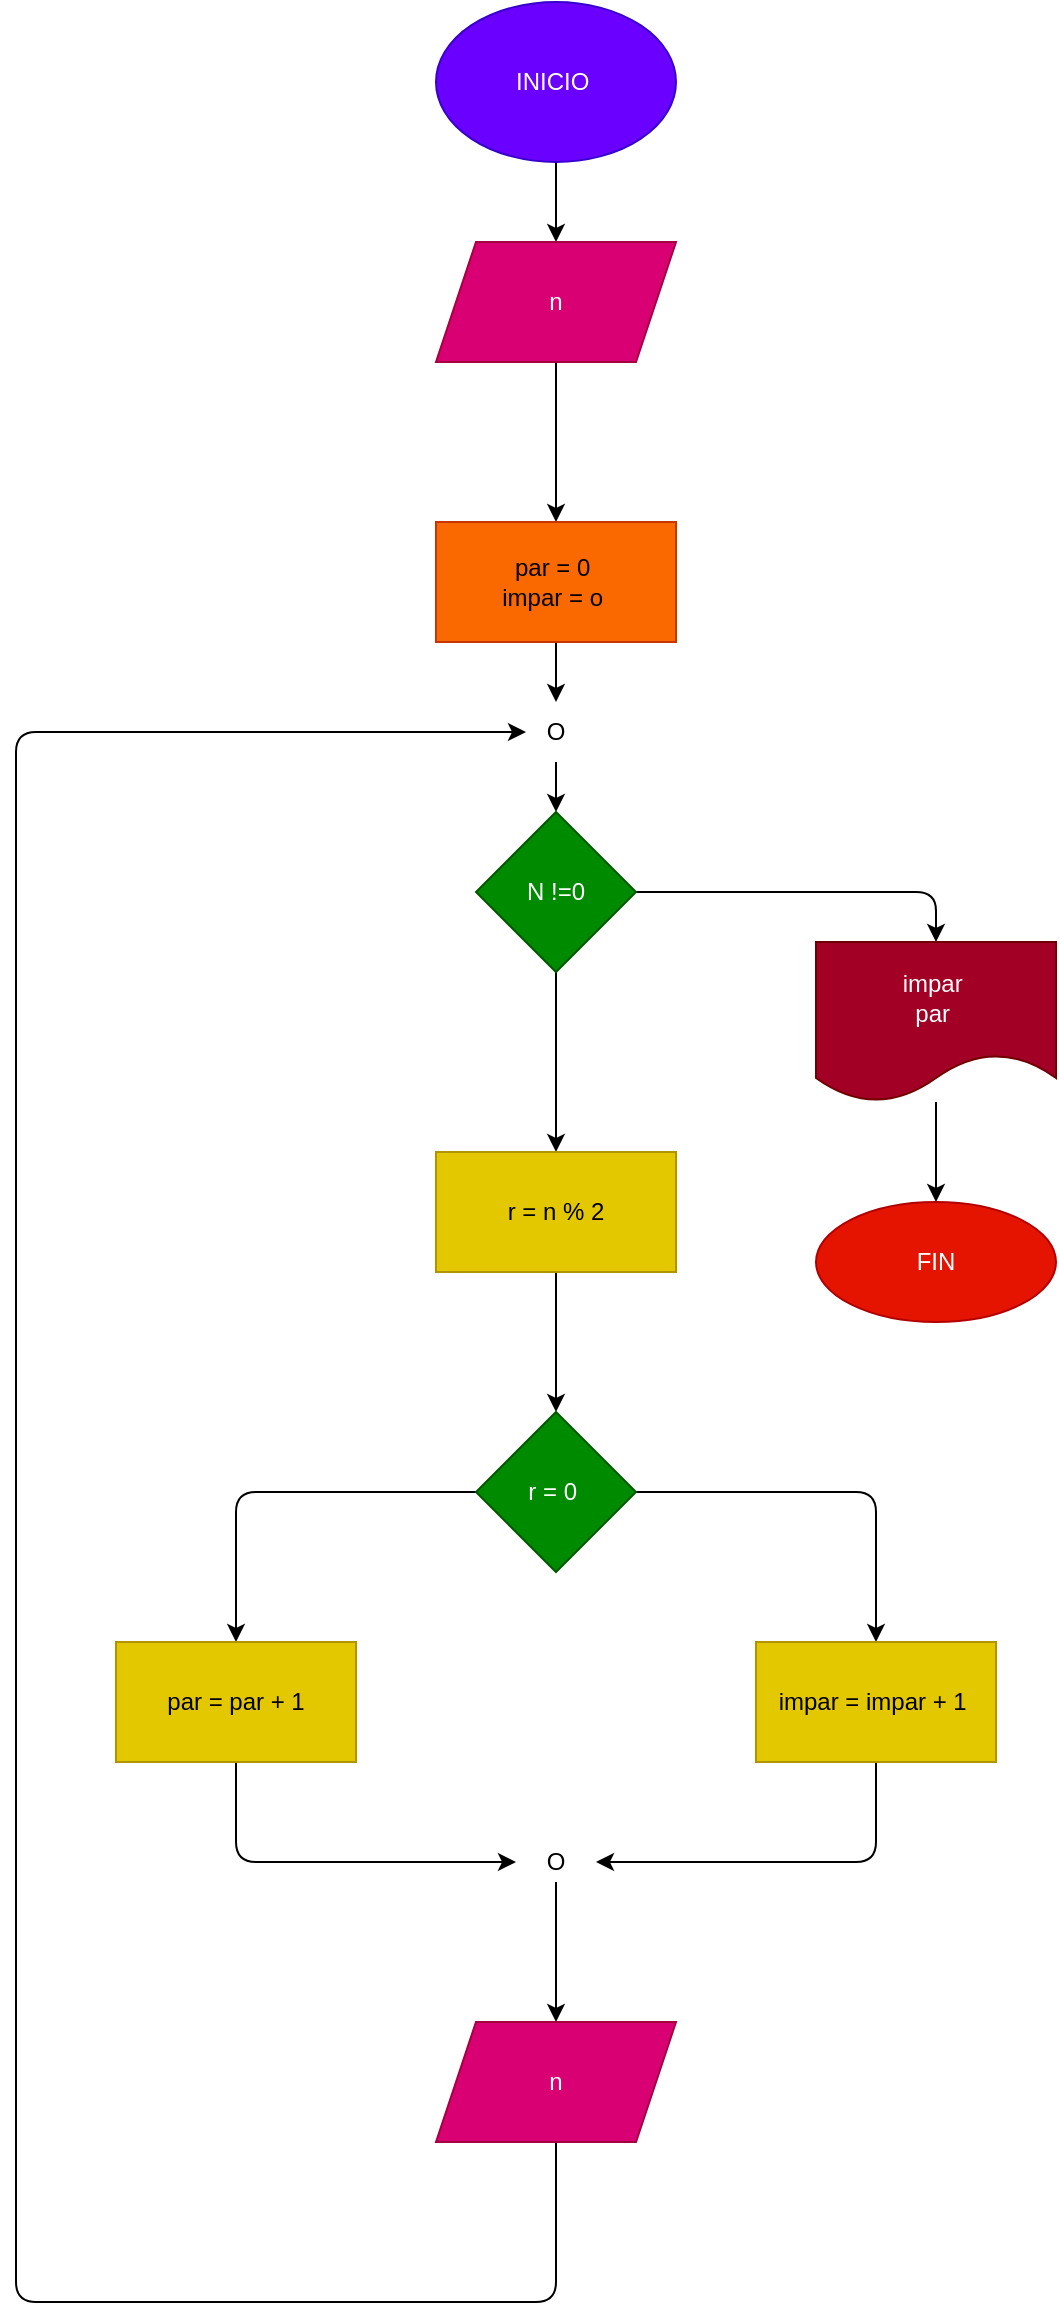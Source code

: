<mxfile>
    <diagram id="drtmX-PQ-lflhh4pE27D" name="Página-1">
        <mxGraphModel dx="587" dy="549" grid="1" gridSize="10" guides="1" tooltips="1" connect="1" arrows="1" fold="1" page="1" pageScale="1" pageWidth="827" pageHeight="1169" math="0" shadow="0">
            <root>
                <mxCell id="0"/>
                <mxCell id="1" parent="0"/>
                <mxCell id="4" value="" style="edgeStyle=none;html=1;" edge="1" parent="1" source="2" target="3">
                    <mxGeometry relative="1" as="geometry"/>
                </mxCell>
                <mxCell id="2" value="INICIO&amp;nbsp;" style="ellipse;whiteSpace=wrap;html=1;fillColor=#6a00ff;fontColor=#ffffff;strokeColor=#3700CC;" vertex="1" parent="1">
                    <mxGeometry x="340" width="120" height="80" as="geometry"/>
                </mxCell>
                <mxCell id="6" value="" style="edgeStyle=none;html=1;" edge="1" parent="1" source="3" target="5">
                    <mxGeometry relative="1" as="geometry"/>
                </mxCell>
                <mxCell id="3" value="n" style="shape=parallelogram;perimeter=parallelogramPerimeter;whiteSpace=wrap;html=1;fixedSize=1;fillColor=#d80073;fontColor=#ffffff;strokeColor=#A50040;" vertex="1" parent="1">
                    <mxGeometry x="340" y="120" width="120" height="60" as="geometry"/>
                </mxCell>
                <mxCell id="29" style="edgeStyle=none;html=1;entryX=0.5;entryY=0;entryDx=0;entryDy=0;" edge="1" parent="1" source="5" target="9">
                    <mxGeometry relative="1" as="geometry"/>
                </mxCell>
                <mxCell id="5" value="par = 0&amp;nbsp;&lt;br&gt;impar = o&amp;nbsp;" style="whiteSpace=wrap;html=1;fillColor=#fa6800;fontColor=#000000;strokeColor=#C73500;" vertex="1" parent="1">
                    <mxGeometry x="340" y="260" width="120" height="60" as="geometry"/>
                </mxCell>
                <mxCell id="11" value="" style="edgeStyle=none;html=1;" edge="1" parent="1" source="9" target="10">
                    <mxGeometry relative="1" as="geometry"/>
                </mxCell>
                <mxCell id="9" value="O" style="text;html=1;strokeColor=none;fillColor=none;align=center;verticalAlign=middle;whiteSpace=wrap;rounded=0;" vertex="1" parent="1">
                    <mxGeometry x="385" y="350" width="30" height="30" as="geometry"/>
                </mxCell>
                <mxCell id="13" value="" style="edgeStyle=none;html=1;" edge="1" parent="1" source="10" target="12">
                    <mxGeometry relative="1" as="geometry"/>
                </mxCell>
                <mxCell id="31" style="edgeStyle=none;html=1;" edge="1" parent="1" source="10" target="16">
                    <mxGeometry relative="1" as="geometry">
                        <Array as="points">
                            <mxPoint x="590" y="445"/>
                        </Array>
                    </mxGeometry>
                </mxCell>
                <mxCell id="10" value="N !=0" style="rhombus;whiteSpace=wrap;html=1;fillColor=#008a00;fontColor=#ffffff;strokeColor=#005700;" vertex="1" parent="1">
                    <mxGeometry x="360" y="405" width="80" height="80" as="geometry"/>
                </mxCell>
                <mxCell id="15" value="" style="edgeStyle=none;html=1;" edge="1" parent="1" source="12" target="14">
                    <mxGeometry relative="1" as="geometry"/>
                </mxCell>
                <mxCell id="12" value="r = n % 2" style="whiteSpace=wrap;html=1;fillColor=#e3c800;fontColor=#000000;strokeColor=#B09500;" vertex="1" parent="1">
                    <mxGeometry x="340" y="575" width="120" height="60" as="geometry"/>
                </mxCell>
                <mxCell id="21" value="" style="edgeStyle=none;html=1;" edge="1" parent="1" source="14" target="20">
                    <mxGeometry relative="1" as="geometry">
                        <Array as="points">
                            <mxPoint x="240" y="745"/>
                        </Array>
                    </mxGeometry>
                </mxCell>
                <mxCell id="24" value="" style="edgeStyle=none;html=1;" edge="1" parent="1" source="14" target="23">
                    <mxGeometry relative="1" as="geometry">
                        <Array as="points">
                            <mxPoint x="560" y="745"/>
                        </Array>
                    </mxGeometry>
                </mxCell>
                <mxCell id="14" value="r = 0&amp;nbsp;" style="rhombus;whiteSpace=wrap;html=1;fillColor=#008a00;fontColor=#ffffff;strokeColor=#005700;" vertex="1" parent="1">
                    <mxGeometry x="360" y="705" width="80" height="80" as="geometry"/>
                </mxCell>
                <mxCell id="19" value="" style="edgeStyle=none;html=1;" edge="1" parent="1" source="16" target="18">
                    <mxGeometry relative="1" as="geometry"/>
                </mxCell>
                <mxCell id="16" value="impar&amp;nbsp;&lt;br&gt;par&amp;nbsp;" style="shape=document;whiteSpace=wrap;html=1;boundedLbl=1;fillColor=#a20025;fontColor=#ffffff;strokeColor=#6F0000;" vertex="1" parent="1">
                    <mxGeometry x="530" y="470" width="120" height="80" as="geometry"/>
                </mxCell>
                <mxCell id="18" value="FIN" style="ellipse;whiteSpace=wrap;html=1;fillColor=#e51400;fontColor=#ffffff;strokeColor=#B20000;" vertex="1" parent="1">
                    <mxGeometry x="530" y="600" width="120" height="60" as="geometry"/>
                </mxCell>
                <mxCell id="34" style="edgeStyle=none;html=1;entryX=0;entryY=0.5;entryDx=0;entryDy=0;" edge="1" parent="1" source="20" target="25">
                    <mxGeometry relative="1" as="geometry">
                        <Array as="points">
                            <mxPoint x="240" y="930"/>
                        </Array>
                    </mxGeometry>
                </mxCell>
                <mxCell id="20" value="par = par + 1" style="whiteSpace=wrap;html=1;fillColor=#e3c800;fontColor=#000000;strokeColor=#B09500;" vertex="1" parent="1">
                    <mxGeometry x="180" y="820" width="120" height="60" as="geometry"/>
                </mxCell>
                <mxCell id="35" style="edgeStyle=none;html=1;entryX=1;entryY=0.5;entryDx=0;entryDy=0;" edge="1" parent="1" source="23" target="25">
                    <mxGeometry relative="1" as="geometry">
                        <Array as="points">
                            <mxPoint x="560" y="930"/>
                        </Array>
                    </mxGeometry>
                </mxCell>
                <mxCell id="23" value="impar = impar + 1&amp;nbsp;" style="whiteSpace=wrap;html=1;fillColor=#e3c800;fontColor=#000000;strokeColor=#B09500;" vertex="1" parent="1">
                    <mxGeometry x="500" y="820" width="120" height="60" as="geometry"/>
                </mxCell>
                <mxCell id="27" value="" style="edgeStyle=none;html=1;" edge="1" parent="1" source="25" target="26">
                    <mxGeometry relative="1" as="geometry"/>
                </mxCell>
                <mxCell id="25" value="O" style="text;html=1;strokeColor=none;fillColor=none;align=center;verticalAlign=middle;whiteSpace=wrap;rounded=0;" vertex="1" parent="1">
                    <mxGeometry x="380" y="920" width="40" height="20" as="geometry"/>
                </mxCell>
                <mxCell id="32" style="edgeStyle=none;html=1;entryX=0;entryY=0.5;entryDx=0;entryDy=0;" edge="1" parent="1" source="26" target="9">
                    <mxGeometry relative="1" as="geometry">
                        <mxPoint x="120" y="350" as="targetPoint"/>
                        <Array as="points">
                            <mxPoint x="400" y="1090"/>
                            <mxPoint x="400" y="1150"/>
                            <mxPoint x="130" y="1150"/>
                            <mxPoint x="130" y="365"/>
                        </Array>
                    </mxGeometry>
                </mxCell>
                <mxCell id="26" value="n" style="shape=parallelogram;perimeter=parallelogramPerimeter;whiteSpace=wrap;html=1;fixedSize=1;fillColor=#d80073;fontColor=#ffffff;strokeColor=#A50040;" vertex="1" parent="1">
                    <mxGeometry x="340" y="1010" width="120" height="60" as="geometry"/>
                </mxCell>
            </root>
        </mxGraphModel>
    </diagram>
</mxfile>